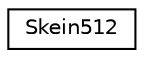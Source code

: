 digraph "Graphical Class Hierarchy"
{
 // LATEX_PDF_SIZE
  edge [fontname="Helvetica",fontsize="10",labelfontname="Helvetica",labelfontsize="10"];
  node [fontname="Helvetica",fontsize="10",shape=record];
  rankdir="LR";
  Node0 [label="Skein512",height=0.2,width=0.4,color="black", fillcolor="white", style="filled",URL="$class_skein512.html",tooltip="An implementation of the Skein sequential and parallel message-digests with a 512-bit hash code"];
}
